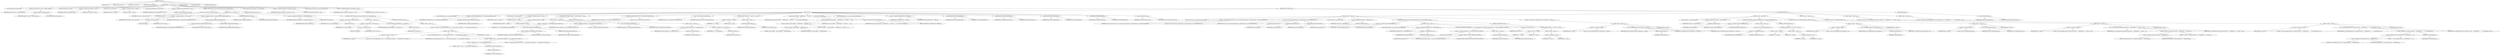 digraph "parse" {  
"385" [label = <(METHOD,parse)<SUB>153</SUB>> ]
"386" [label = <(PARAM,this)<SUB>153</SUB>> ]
"387" [label = <(PARAM,Project project)<SUB>153</SUB>> ]
"388" [label = <(PARAM,Object source)<SUB>153</SUB>> ]
"389" [label = <(PARAM,RootHandler handler)<SUB>153</SUB>> ]
"390" [label = <(BLOCK,&lt;empty&gt;,&lt;empty&gt;)<SUB>154</SUB>> ]
"391" [label = <(LOCAL,AntXMLContext context: ANY)> ]
"392" [label = <(&lt;operator&gt;.assignment,ANY context = handler.context)<SUB>156</SUB>> ]
"393" [label = <(IDENTIFIER,context,ANY context = handler.context)<SUB>156</SUB>> ]
"394" [label = <(&lt;operator&gt;.fieldAccess,handler.context)<SUB>156</SUB>> ]
"395" [label = <(IDENTIFIER,handler,ANY context = handler.context)<SUB>156</SUB>> ]
"396" [label = <(FIELD_IDENTIFIER,context,context)<SUB>156</SUB>> ]
"397" [label = <(LOCAL,File buildFile: java.io.File)> ]
"398" [label = <(&lt;operator&gt;.assignment,File buildFile = null)<SUB>158</SUB>> ]
"399" [label = <(IDENTIFIER,buildFile,File buildFile = null)<SUB>158</SUB>> ]
"400" [label = <(LITERAL,null,File buildFile = null)<SUB>158</SUB>> ]
"401" [label = <(LOCAL,URL url: java.net.URL)> ]
"402" [label = <(&lt;operator&gt;.assignment,URL url = null)<SUB>159</SUB>> ]
"403" [label = <(IDENTIFIER,url,URL url = null)<SUB>159</SUB>> ]
"404" [label = <(LITERAL,null,URL url = null)<SUB>159</SUB>> ]
"405" [label = <(LOCAL,String buildFileName: java.lang.String)> ]
"406" [label = <(&lt;operator&gt;.assignment,String buildFileName = null)<SUB>160</SUB>> ]
"407" [label = <(IDENTIFIER,buildFileName,String buildFileName = null)<SUB>160</SUB>> ]
"408" [label = <(LITERAL,null,String buildFileName = null)<SUB>160</SUB>> ]
"409" [label = <(CONTROL_STRUCTURE,if (source instanceof File),if (source instanceof File))<SUB>162</SUB>> ]
"410" [label = <(&lt;operator&gt;.instanceOf,source instanceof File)<SUB>162</SUB>> ]
"411" [label = <(IDENTIFIER,source,source instanceof File)<SUB>162</SUB>> ]
"412" [label = <(TYPE_REF,File,File)<SUB>162</SUB>> ]
"413" [label = <(BLOCK,&lt;empty&gt;,&lt;empty&gt;)<SUB>162</SUB>> ]
"414" [label = <(&lt;operator&gt;.assignment,buildFile = (File) source)<SUB>163</SUB>> ]
"415" [label = <(IDENTIFIER,buildFile,buildFile = (File) source)<SUB>163</SUB>> ]
"416" [label = <(&lt;operator&gt;.cast,(File) source)<SUB>163</SUB>> ]
"417" [label = <(TYPE_REF,File,File)<SUB>163</SUB>> ]
"418" [label = <(IDENTIFIER,source,(File) source)<SUB>163</SUB>> ]
"419" [label = <(&lt;operator&gt;.assignment,buildFile = normalize(buildFile.getAbsolutePath()))<SUB>164</SUB>> ]
"420" [label = <(IDENTIFIER,buildFile,buildFile = normalize(buildFile.getAbsolutePath()))<SUB>164</SUB>> ]
"421" [label = <(normalize,normalize(buildFile.getAbsolutePath()))<SUB>164</SUB>> ]
"422" [label = <(&lt;operator&gt;.fieldAccess,ProjectHelper2.FILE_UTILS)<SUB>164</SUB>> ]
"423" [label = <(IDENTIFIER,ProjectHelper2,normalize(buildFile.getAbsolutePath()))<SUB>164</SUB>> ]
"424" [label = <(FIELD_IDENTIFIER,FILE_UTILS,FILE_UTILS)<SUB>164</SUB>> ]
"425" [label = <(getAbsolutePath,buildFile.getAbsolutePath())<SUB>164</SUB>> ]
"426" [label = <(IDENTIFIER,buildFile,buildFile.getAbsolutePath())<SUB>164</SUB>> ]
"427" [label = <(setBuildFile,setBuildFile(buildFile))<SUB>165</SUB>> ]
"428" [label = <(IDENTIFIER,context,setBuildFile(buildFile))<SUB>165</SUB>> ]
"429" [label = <(IDENTIFIER,buildFile,setBuildFile(buildFile))<SUB>165</SUB>> ]
"430" [label = <(&lt;operator&gt;.assignment,buildFileName = buildFile.toString())<SUB>166</SUB>> ]
"431" [label = <(IDENTIFIER,buildFileName,buildFileName = buildFile.toString())<SUB>166</SUB>> ]
"432" [label = <(toString,buildFile.toString())<SUB>166</SUB>> ]
"433" [label = <(IDENTIFIER,buildFile,buildFile.toString())<SUB>166</SUB>> ]
"434" [label = <(CONTROL_STRUCTURE,else,else)<SUB>168</SUB>> ]
"435" [label = <(CONTROL_STRUCTURE,if (source instanceof URL),if (source instanceof URL))<SUB>168</SUB>> ]
"436" [label = <(&lt;operator&gt;.instanceOf,source instanceof URL)<SUB>168</SUB>> ]
"437" [label = <(IDENTIFIER,source,source instanceof URL)<SUB>168</SUB>> ]
"438" [label = <(TYPE_REF,URL,URL)<SUB>168</SUB>> ]
"439" [label = <(BLOCK,&lt;empty&gt;,&lt;empty&gt;)<SUB>168</SUB>> ]
"440" [label = <(&lt;operator&gt;.assignment,url = (URL) source)<SUB>169</SUB>> ]
"441" [label = <(IDENTIFIER,url,url = (URL) source)<SUB>169</SUB>> ]
"442" [label = <(&lt;operator&gt;.cast,(URL) source)<SUB>169</SUB>> ]
"443" [label = <(TYPE_REF,URL,URL)<SUB>169</SUB>> ]
"444" [label = <(IDENTIFIER,source,(URL) source)<SUB>169</SUB>> ]
"445" [label = <(&lt;operator&gt;.assignment,buildFileName = url.toString())<SUB>170</SUB>> ]
"446" [label = <(IDENTIFIER,buildFileName,buildFileName = url.toString())<SUB>170</SUB>> ]
"447" [label = <(toString,url.toString())<SUB>170</SUB>> ]
"448" [label = <(IDENTIFIER,url,url.toString())<SUB>170</SUB>> ]
"449" [label = <(CONTROL_STRUCTURE,else,else)<SUB>172</SUB>> ]
"450" [label = <(BLOCK,&lt;empty&gt;,&lt;empty&gt;)<SUB>172</SUB>> ]
"451" [label = <(&lt;operator&gt;.throw,throw new BuildException(&quot;Source &quot; + source.getClass().getName() + &quot; not supported by this plugin&quot;);)<SUB>173</SUB>> ]
"452" [label = <(BLOCK,&lt;empty&gt;,&lt;empty&gt;)<SUB>173</SUB>> ]
"453" [label = <(&lt;operator&gt;.assignment,&lt;empty&gt;)> ]
"454" [label = <(IDENTIFIER,$obj14,&lt;empty&gt;)> ]
"455" [label = <(&lt;operator&gt;.alloc,new BuildException(&quot;Source &quot; + source.getClass().getName() + &quot; not supported by this plugin&quot;))<SUB>173</SUB>> ]
"456" [label = <(&lt;init&gt;,new BuildException(&quot;Source &quot; + source.getClass().getName() + &quot; not supported by this plugin&quot;))<SUB>173</SUB>> ]
"457" [label = <(IDENTIFIER,$obj14,new BuildException(&quot;Source &quot; + source.getClass().getName() + &quot; not supported by this plugin&quot;))> ]
"458" [label = <(&lt;operator&gt;.addition,&quot;Source &quot; + source.getClass().getName() + &quot; not supported by this plugin&quot;)<SUB>173</SUB>> ]
"459" [label = <(&lt;operator&gt;.addition,&quot;Source &quot; + source.getClass().getName())<SUB>173</SUB>> ]
"460" [label = <(LITERAL,&quot;Source &quot;,&quot;Source &quot; + source.getClass().getName())<SUB>173</SUB>> ]
"461" [label = <(getName,source.getClass().getName())<SUB>173</SUB>> ]
"462" [label = <(getClass,source.getClass())<SUB>173</SUB>> ]
"463" [label = <(IDENTIFIER,source,source.getClass())<SUB>173</SUB>> ]
"464" [label = <(LITERAL,&quot; not supported by this plugin&quot;,&quot;Source &quot; + source.getClass().getName() + &quot; not supported by this plugin&quot;)<SUB>174</SUB>> ]
"465" [label = <(IDENTIFIER,$obj14,&lt;empty&gt;)> ]
"27" [label = <(LOCAL,InputStream inputStream: java.io.InputStream)> ]
"466" [label = <(&lt;operator&gt;.assignment,InputStream inputStream = null)<SUB>177</SUB>> ]
"467" [label = <(IDENTIFIER,inputStream,InputStream inputStream = null)<SUB>177</SUB>> ]
"468" [label = <(LITERAL,null,InputStream inputStream = null)<SUB>177</SUB>> ]
"29" [label = <(LOCAL,InputSource inputSource: org.xml.sax.InputSource)> ]
"469" [label = <(&lt;operator&gt;.assignment,InputSource inputSource = null)<SUB>178</SUB>> ]
"470" [label = <(IDENTIFIER,inputSource,InputSource inputSource = null)<SUB>178</SUB>> ]
"471" [label = <(LITERAL,null,InputSource inputSource = null)<SUB>178</SUB>> ]
"472" [label = <(CONTROL_STRUCTURE,try,try)<SUB>181</SUB>> ]
"473" [label = <(BLOCK,try,try)<SUB>181</SUB>> ]
"474" [label = <(LOCAL,XMLReader parser: org.xml.sax.XMLReader)> ]
"475" [label = <(&lt;operator&gt;.assignment,XMLReader parser = getNamespaceXMLReader())<SUB>185</SUB>> ]
"476" [label = <(IDENTIFIER,parser,XMLReader parser = getNamespaceXMLReader())<SUB>185</SUB>> ]
"477" [label = <(getNamespaceXMLReader,getNamespaceXMLReader())<SUB>185</SUB>> ]
"478" [label = <(IDENTIFIER,JAXPUtils,getNamespaceXMLReader())<SUB>185</SUB>> ]
"479" [label = <(LOCAL,String uri: java.lang.String)> ]
"480" [label = <(&lt;operator&gt;.assignment,String uri = null)<SUB>187</SUB>> ]
"481" [label = <(IDENTIFIER,uri,String uri = null)<SUB>187</SUB>> ]
"482" [label = <(LITERAL,null,String uri = null)<SUB>187</SUB>> ]
"483" [label = <(CONTROL_STRUCTURE,if (buildFile != null),if (buildFile != null))<SUB>188</SUB>> ]
"484" [label = <(&lt;operator&gt;.notEquals,buildFile != null)<SUB>188</SUB>> ]
"485" [label = <(IDENTIFIER,buildFile,buildFile != null)<SUB>188</SUB>> ]
"486" [label = <(LITERAL,null,buildFile != null)<SUB>188</SUB>> ]
"487" [label = <(BLOCK,&lt;empty&gt;,&lt;empty&gt;)<SUB>188</SUB>> ]
"488" [label = <(&lt;operator&gt;.assignment,uri = toURI(buildFile.getAbsolutePath()))<SUB>189</SUB>> ]
"489" [label = <(IDENTIFIER,uri,uri = toURI(buildFile.getAbsolutePath()))<SUB>189</SUB>> ]
"490" [label = <(toURI,toURI(buildFile.getAbsolutePath()))<SUB>189</SUB>> ]
"491" [label = <(&lt;operator&gt;.fieldAccess,ProjectHelper2.FILE_UTILS)<SUB>189</SUB>> ]
"492" [label = <(IDENTIFIER,ProjectHelper2,toURI(buildFile.getAbsolutePath()))<SUB>189</SUB>> ]
"493" [label = <(FIELD_IDENTIFIER,FILE_UTILS,FILE_UTILS)<SUB>189</SUB>> ]
"494" [label = <(getAbsolutePath,buildFile.getAbsolutePath())<SUB>189</SUB>> ]
"495" [label = <(IDENTIFIER,buildFile,buildFile.getAbsolutePath())<SUB>189</SUB>> ]
"496" [label = <(&lt;operator&gt;.assignment,inputStream = new FileInputStream(buildFile))<SUB>190</SUB>> ]
"497" [label = <(IDENTIFIER,inputStream,inputStream = new FileInputStream(buildFile))<SUB>190</SUB>> ]
"498" [label = <(&lt;operator&gt;.alloc,new FileInputStream(buildFile))<SUB>190</SUB>> ]
"499" [label = <(&lt;init&gt;,new FileInputStream(buildFile))<SUB>190</SUB>> ]
"26" [label = <(IDENTIFIER,inputStream,new FileInputStream(buildFile))<SUB>190</SUB>> ]
"500" [label = <(IDENTIFIER,buildFile,new FileInputStream(buildFile))<SUB>190</SUB>> ]
"501" [label = <(CONTROL_STRUCTURE,else,else)<SUB>191</SUB>> ]
"502" [label = <(BLOCK,&lt;empty&gt;,&lt;empty&gt;)<SUB>191</SUB>> ]
"503" [label = <(&lt;operator&gt;.assignment,inputStream = url.openStream())<SUB>192</SUB>> ]
"504" [label = <(IDENTIFIER,inputStream,inputStream = url.openStream())<SUB>192</SUB>> ]
"505" [label = <(openStream,url.openStream())<SUB>192</SUB>> ]
"506" [label = <(IDENTIFIER,url,url.openStream())<SUB>192</SUB>> ]
"507" [label = <(&lt;operator&gt;.assignment,uri = url.toString())<SUB>193</SUB>> ]
"508" [label = <(IDENTIFIER,uri,uri = url.toString())<SUB>193</SUB>> ]
"509" [label = <(toString,url.toString())<SUB>193</SUB>> ]
"510" [label = <(IDENTIFIER,url,url.toString())<SUB>193</SUB>> ]
"511" [label = <(&lt;operator&gt;.assignment,inputSource = new InputSource(inputStream))<SUB>196</SUB>> ]
"512" [label = <(IDENTIFIER,inputSource,inputSource = new InputSource(inputStream))<SUB>196</SUB>> ]
"513" [label = <(&lt;operator&gt;.alloc,new InputSource(inputStream))<SUB>196</SUB>> ]
"514" [label = <(&lt;init&gt;,new InputSource(inputStream))<SUB>196</SUB>> ]
"28" [label = <(IDENTIFIER,inputSource,new InputSource(inputStream))<SUB>196</SUB>> ]
"515" [label = <(IDENTIFIER,inputStream,new InputSource(inputStream))<SUB>196</SUB>> ]
"516" [label = <(CONTROL_STRUCTURE,if (uri != null),if (uri != null))<SUB>197</SUB>> ]
"517" [label = <(&lt;operator&gt;.notEquals,uri != null)<SUB>197</SUB>> ]
"518" [label = <(IDENTIFIER,uri,uri != null)<SUB>197</SUB>> ]
"519" [label = <(LITERAL,null,uri != null)<SUB>197</SUB>> ]
"520" [label = <(BLOCK,&lt;empty&gt;,&lt;empty&gt;)<SUB>197</SUB>> ]
"521" [label = <(setSystemId,setSystemId(uri))<SUB>198</SUB>> ]
"522" [label = <(IDENTIFIER,inputSource,setSystemId(uri))<SUB>198</SUB>> ]
"523" [label = <(IDENTIFIER,uri,setSystemId(uri))<SUB>198</SUB>> ]
"524" [label = <(log,log(&quot;parsing buildfile &quot; + buildFileName + &quot; with URI = &quot; + uri, Project.MSG_VERBOSE))<SUB>200</SUB>> ]
"525" [label = <(IDENTIFIER,project,log(&quot;parsing buildfile &quot; + buildFileName + &quot; with URI = &quot; + uri, Project.MSG_VERBOSE))<SUB>200</SUB>> ]
"526" [label = <(&lt;operator&gt;.addition,&quot;parsing buildfile &quot; + buildFileName + &quot; with URI = &quot; + uri)<SUB>200</SUB>> ]
"527" [label = <(&lt;operator&gt;.addition,&quot;parsing buildfile &quot; + buildFileName + &quot; with URI = &quot;)<SUB>200</SUB>> ]
"528" [label = <(&lt;operator&gt;.addition,&quot;parsing buildfile &quot; + buildFileName)<SUB>200</SUB>> ]
"529" [label = <(LITERAL,&quot;parsing buildfile &quot;,&quot;parsing buildfile &quot; + buildFileName)<SUB>200</SUB>> ]
"530" [label = <(IDENTIFIER,buildFileName,&quot;parsing buildfile &quot; + buildFileName)<SUB>200</SUB>> ]
"531" [label = <(LITERAL,&quot; with URI = &quot;,&quot;parsing buildfile &quot; + buildFileName + &quot; with URI = &quot;)<SUB>201</SUB>> ]
"532" [label = <(IDENTIFIER,uri,&quot;parsing buildfile &quot; + buildFileName + &quot; with URI = &quot; + uri)<SUB>201</SUB>> ]
"533" [label = <(&lt;operator&gt;.fieldAccess,Project.MSG_VERBOSE)<SUB>201</SUB>> ]
"534" [label = <(IDENTIFIER,Project,log(&quot;parsing buildfile &quot; + buildFileName + &quot; with URI = &quot; + uri, Project.MSG_VERBOSE))<SUB>201</SUB>> ]
"535" [label = <(FIELD_IDENTIFIER,MSG_VERBOSE,MSG_VERBOSE)<SUB>201</SUB>> ]
"536" [label = <(LOCAL,DefaultHandler hb: org.xml.sax.helpers.DefaultHandler)> ]
"537" [label = <(&lt;operator&gt;.assignment,DefaultHandler hb = handler)<SUB>203</SUB>> ]
"538" [label = <(IDENTIFIER,hb,DefaultHandler hb = handler)<SUB>203</SUB>> ]
"539" [label = <(IDENTIFIER,handler,DefaultHandler hb = handler)<SUB>203</SUB>> ]
"540" [label = <(setContentHandler,setContentHandler(hb))<SUB>205</SUB>> ]
"541" [label = <(IDENTIFIER,parser,setContentHandler(hb))<SUB>205</SUB>> ]
"542" [label = <(IDENTIFIER,hb,setContentHandler(hb))<SUB>205</SUB>> ]
"543" [label = <(setEntityResolver,setEntityResolver(hb))<SUB>206</SUB>> ]
"544" [label = <(IDENTIFIER,parser,setEntityResolver(hb))<SUB>206</SUB>> ]
"545" [label = <(IDENTIFIER,hb,setEntityResolver(hb))<SUB>206</SUB>> ]
"546" [label = <(setErrorHandler,setErrorHandler(hb))<SUB>207</SUB>> ]
"547" [label = <(IDENTIFIER,parser,setErrorHandler(hb))<SUB>207</SUB>> ]
"548" [label = <(IDENTIFIER,hb,setErrorHandler(hb))<SUB>207</SUB>> ]
"549" [label = <(setDTDHandler,setDTDHandler(hb))<SUB>208</SUB>> ]
"550" [label = <(IDENTIFIER,parser,setDTDHandler(hb))<SUB>208</SUB>> ]
"551" [label = <(IDENTIFIER,hb,setDTDHandler(hb))<SUB>208</SUB>> ]
"552" [label = <(parse,parse(inputSource))<SUB>209</SUB>> ]
"553" [label = <(IDENTIFIER,parser,parse(inputSource))<SUB>209</SUB>> ]
"554" [label = <(IDENTIFIER,inputSource,parse(inputSource))<SUB>209</SUB>> ]
"555" [label = <(BLOCK,catch,catch)> ]
"556" [label = <(BLOCK,&lt;empty&gt;,&lt;empty&gt;)<SUB>210</SUB>> ]
"31" [label = <(LOCAL,Location location: org.apache.tools.ant.Location)> ]
"557" [label = <(&lt;operator&gt;.assignment,Location location = new Location(exc.getSystemId(), exc.getLineNumber(), exc.getColumnNumber()))<SUB>211</SUB>> ]
"558" [label = <(IDENTIFIER,location,Location location = new Location(exc.getSystemId(), exc.getLineNumber(), exc.getColumnNumber()))<SUB>211</SUB>> ]
"559" [label = <(&lt;operator&gt;.alloc,new Location(exc.getSystemId(), exc.getLineNumber(), exc.getColumnNumber()))<SUB>211</SUB>> ]
"560" [label = <(&lt;init&gt;,new Location(exc.getSystemId(), exc.getLineNumber(), exc.getColumnNumber()))<SUB>211</SUB>> ]
"30" [label = <(IDENTIFIER,location,new Location(exc.getSystemId(), exc.getLineNumber(), exc.getColumnNumber()))<SUB>211</SUB>> ]
"561" [label = <(getSystemId,getSystemId())<SUB>211</SUB>> ]
"562" [label = <(IDENTIFIER,exc,getSystemId())<SUB>211</SUB>> ]
"563" [label = <(getLineNumber,getLineNumber())<SUB>212</SUB>> ]
"564" [label = <(IDENTIFIER,exc,getLineNumber())<SUB>212</SUB>> ]
"565" [label = <(getColumnNumber,getColumnNumber())<SUB>212</SUB>> ]
"566" [label = <(IDENTIFIER,exc,getColumnNumber())<SUB>212</SUB>> ]
"567" [label = <(LOCAL,Throwable t: java.lang.Throwable)> ]
"568" [label = <(&lt;operator&gt;.assignment,Throwable t = getException())<SUB>214</SUB>> ]
"569" [label = <(IDENTIFIER,t,Throwable t = getException())<SUB>214</SUB>> ]
"570" [label = <(getException,getException())<SUB>214</SUB>> ]
"571" [label = <(IDENTIFIER,exc,getException())<SUB>214</SUB>> ]
"572" [label = <(CONTROL_STRUCTURE,if (t instanceof BuildException),if (t instanceof BuildException))<SUB>215</SUB>> ]
"573" [label = <(&lt;operator&gt;.instanceOf,t instanceof BuildException)<SUB>215</SUB>> ]
"574" [label = <(IDENTIFIER,t,t instanceof BuildException)<SUB>215</SUB>> ]
"575" [label = <(TYPE_REF,BuildException,BuildException)<SUB>215</SUB>> ]
"576" [label = <(BLOCK,&lt;empty&gt;,&lt;empty&gt;)<SUB>215</SUB>> ]
"577" [label = <(LOCAL,BuildException be: org.apache.tools.ant.BuildException)> ]
"578" [label = <(&lt;operator&gt;.assignment,BuildException be = (BuildException) t)<SUB>216</SUB>> ]
"579" [label = <(IDENTIFIER,be,BuildException be = (BuildException) t)<SUB>216</SUB>> ]
"580" [label = <(&lt;operator&gt;.cast,(BuildException) t)<SUB>216</SUB>> ]
"581" [label = <(TYPE_REF,BuildException,BuildException)<SUB>216</SUB>> ]
"582" [label = <(IDENTIFIER,t,(BuildException) t)<SUB>216</SUB>> ]
"583" [label = <(CONTROL_STRUCTURE,if (be.getLocation() == Location.UNKNOWN_LOCATION),if (be.getLocation() == Location.UNKNOWN_LOCATION))<SUB>217</SUB>> ]
"584" [label = <(&lt;operator&gt;.equals,be.getLocation() == Location.UNKNOWN_LOCATION)<SUB>217</SUB>> ]
"585" [label = <(getLocation,getLocation())<SUB>217</SUB>> ]
"586" [label = <(IDENTIFIER,be,getLocation())<SUB>217</SUB>> ]
"587" [label = <(&lt;operator&gt;.fieldAccess,Location.UNKNOWN_LOCATION)<SUB>217</SUB>> ]
"588" [label = <(IDENTIFIER,Location,be.getLocation() == Location.UNKNOWN_LOCATION)<SUB>217</SUB>> ]
"589" [label = <(FIELD_IDENTIFIER,UNKNOWN_LOCATION,UNKNOWN_LOCATION)<SUB>217</SUB>> ]
"590" [label = <(BLOCK,&lt;empty&gt;,&lt;empty&gt;)<SUB>217</SUB>> ]
"591" [label = <(setLocation,setLocation(location))<SUB>218</SUB>> ]
"592" [label = <(IDENTIFIER,be,setLocation(location))<SUB>218</SUB>> ]
"593" [label = <(IDENTIFIER,location,setLocation(location))<SUB>218</SUB>> ]
"594" [label = <(&lt;operator&gt;.throw,throw be;)<SUB>220</SUB>> ]
"595" [label = <(IDENTIFIER,be,throw be;)<SUB>220</SUB>> ]
"596" [label = <(CONTROL_STRUCTURE,else,else)<SUB>221</SUB>> ]
"597" [label = <(CONTROL_STRUCTURE,if (t == null),if (t == null))<SUB>221</SUB>> ]
"598" [label = <(&lt;operator&gt;.equals,t == null)<SUB>221</SUB>> ]
"599" [label = <(IDENTIFIER,t,t == null)<SUB>221</SUB>> ]
"600" [label = <(LITERAL,null,t == null)<SUB>221</SUB>> ]
"601" [label = <(BLOCK,&lt;empty&gt;,&lt;empty&gt;)<SUB>221</SUB>> ]
"602" [label = <(&lt;operator&gt;.assignment,t = exc)<SUB>222</SUB>> ]
"603" [label = <(IDENTIFIER,t,t = exc)<SUB>222</SUB>> ]
"604" [label = <(IDENTIFIER,exc,t = exc)<SUB>222</SUB>> ]
"605" [label = <(&lt;operator&gt;.throw,throw new BuildException(exc.getMessage(), t, location);)<SUB>225</SUB>> ]
"606" [label = <(BLOCK,&lt;empty&gt;,&lt;empty&gt;)<SUB>225</SUB>> ]
"607" [label = <(&lt;operator&gt;.assignment,&lt;empty&gt;)> ]
"608" [label = <(IDENTIFIER,$obj18,&lt;empty&gt;)> ]
"609" [label = <(&lt;operator&gt;.alloc,new BuildException(exc.getMessage(), t, location))<SUB>225</SUB>> ]
"610" [label = <(&lt;init&gt;,new BuildException(exc.getMessage(), t, location))<SUB>225</SUB>> ]
"611" [label = <(IDENTIFIER,$obj18,new BuildException(exc.getMessage(), t, location))> ]
"612" [label = <(getMessage,getMessage())<SUB>225</SUB>> ]
"613" [label = <(IDENTIFIER,exc,getMessage())<SUB>225</SUB>> ]
"614" [label = <(IDENTIFIER,t,new BuildException(exc.getMessage(), t, location))<SUB>225</SUB>> ]
"615" [label = <(IDENTIFIER,location,new BuildException(exc.getMessage(), t, location))<SUB>225</SUB>> ]
"616" [label = <(IDENTIFIER,$obj18,&lt;empty&gt;)> ]
"617" [label = <(BLOCK,&lt;empty&gt;,&lt;empty&gt;)<SUB>226</SUB>> ]
"618" [label = <(LOCAL,Throwable t: java.lang.Throwable)> ]
"619" [label = <(&lt;operator&gt;.assignment,Throwable t = getException())<SUB>227</SUB>> ]
"620" [label = <(IDENTIFIER,t,Throwable t = getException())<SUB>227</SUB>> ]
"621" [label = <(getException,getException())<SUB>227</SUB>> ]
"622" [label = <(IDENTIFIER,exc,getException())<SUB>227</SUB>> ]
"623" [label = <(CONTROL_STRUCTURE,if (t instanceof BuildException),if (t instanceof BuildException))<SUB>228</SUB>> ]
"624" [label = <(&lt;operator&gt;.instanceOf,t instanceof BuildException)<SUB>228</SUB>> ]
"625" [label = <(IDENTIFIER,t,t instanceof BuildException)<SUB>228</SUB>> ]
"626" [label = <(TYPE_REF,BuildException,BuildException)<SUB>228</SUB>> ]
"627" [label = <(BLOCK,&lt;empty&gt;,&lt;empty&gt;)<SUB>228</SUB>> ]
"628" [label = <(&lt;operator&gt;.throw,throw (BuildException) t;)<SUB>229</SUB>> ]
"629" [label = <(&lt;operator&gt;.cast,(BuildException) t)<SUB>229</SUB>> ]
"630" [label = <(TYPE_REF,BuildException,BuildException)<SUB>229</SUB>> ]
"631" [label = <(IDENTIFIER,t,(BuildException) t)<SUB>229</SUB>> ]
"632" [label = <(CONTROL_STRUCTURE,else,else)<SUB>230</SUB>> ]
"633" [label = <(CONTROL_STRUCTURE,if (t == null),if (t == null))<SUB>230</SUB>> ]
"634" [label = <(&lt;operator&gt;.equals,t == null)<SUB>230</SUB>> ]
"635" [label = <(IDENTIFIER,t,t == null)<SUB>230</SUB>> ]
"636" [label = <(LITERAL,null,t == null)<SUB>230</SUB>> ]
"637" [label = <(BLOCK,&lt;empty&gt;,&lt;empty&gt;)<SUB>230</SUB>> ]
"638" [label = <(&lt;operator&gt;.assignment,t = exc)<SUB>231</SUB>> ]
"639" [label = <(IDENTIFIER,t,t = exc)<SUB>231</SUB>> ]
"640" [label = <(IDENTIFIER,exc,t = exc)<SUB>231</SUB>> ]
"641" [label = <(&lt;operator&gt;.throw,throw new BuildException(exc.getMessage(), t);)<SUB>233</SUB>> ]
"642" [label = <(BLOCK,&lt;empty&gt;,&lt;empty&gt;)<SUB>233</SUB>> ]
"643" [label = <(&lt;operator&gt;.assignment,&lt;empty&gt;)> ]
"644" [label = <(IDENTIFIER,$obj19,&lt;empty&gt;)> ]
"645" [label = <(&lt;operator&gt;.alloc,new BuildException(exc.getMessage(), t))<SUB>233</SUB>> ]
"646" [label = <(&lt;init&gt;,new BuildException(exc.getMessage(), t))<SUB>233</SUB>> ]
"647" [label = <(IDENTIFIER,$obj19,new BuildException(exc.getMessage(), t))> ]
"648" [label = <(getMessage,getMessage())<SUB>233</SUB>> ]
"649" [label = <(IDENTIFIER,exc,getMessage())<SUB>233</SUB>> ]
"650" [label = <(IDENTIFIER,t,new BuildException(exc.getMessage(), t))<SUB>233</SUB>> ]
"651" [label = <(IDENTIFIER,$obj19,&lt;empty&gt;)> ]
"652" [label = <(BLOCK,&lt;empty&gt;,&lt;empty&gt;)<SUB>234</SUB>> ]
"653" [label = <(&lt;operator&gt;.throw,throw new BuildException(exc);)<SUB>235</SUB>> ]
"654" [label = <(BLOCK,&lt;empty&gt;,&lt;empty&gt;)<SUB>235</SUB>> ]
"655" [label = <(&lt;operator&gt;.assignment,&lt;empty&gt;)> ]
"656" [label = <(IDENTIFIER,$obj20,&lt;empty&gt;)> ]
"657" [label = <(&lt;operator&gt;.alloc,new BuildException(exc))<SUB>235</SUB>> ]
"658" [label = <(&lt;init&gt;,new BuildException(exc))<SUB>235</SUB>> ]
"659" [label = <(IDENTIFIER,$obj20,new BuildException(exc))> ]
"660" [label = <(IDENTIFIER,exc,new BuildException(exc))<SUB>235</SUB>> ]
"661" [label = <(IDENTIFIER,$obj20,&lt;empty&gt;)> ]
"662" [label = <(BLOCK,&lt;empty&gt;,&lt;empty&gt;)<SUB>236</SUB>> ]
"663" [label = <(&lt;operator&gt;.throw,throw new BuildException(&quot;Encoding of project file &quot; + buildFileName + &quot; is invalid.&quot;, exc);)<SUB>237</SUB>> ]
"664" [label = <(BLOCK,&lt;empty&gt;,&lt;empty&gt;)<SUB>237</SUB>> ]
"665" [label = <(&lt;operator&gt;.assignment,&lt;empty&gt;)> ]
"666" [label = <(IDENTIFIER,$obj21,&lt;empty&gt;)> ]
"667" [label = <(&lt;operator&gt;.alloc,new BuildException(&quot;Encoding of project file &quot; + buildFileName + &quot; is invalid.&quot;, exc))<SUB>237</SUB>> ]
"668" [label = <(&lt;init&gt;,new BuildException(&quot;Encoding of project file &quot; + buildFileName + &quot; is invalid.&quot;, exc))<SUB>237</SUB>> ]
"669" [label = <(IDENTIFIER,$obj21,new BuildException(&quot;Encoding of project file &quot; + buildFileName + &quot; is invalid.&quot;, exc))> ]
"670" [label = <(&lt;operator&gt;.addition,&quot;Encoding of project file &quot; + buildFileName + &quot; is invalid.&quot;)<SUB>237</SUB>> ]
"671" [label = <(&lt;operator&gt;.addition,&quot;Encoding of project file &quot; + buildFileName)<SUB>237</SUB>> ]
"672" [label = <(LITERAL,&quot;Encoding of project file &quot;,&quot;Encoding of project file &quot; + buildFileName)<SUB>237</SUB>> ]
"673" [label = <(IDENTIFIER,buildFileName,&quot;Encoding of project file &quot; + buildFileName)<SUB>238</SUB>> ]
"674" [label = <(LITERAL,&quot; is invalid.&quot;,&quot;Encoding of project file &quot; + buildFileName + &quot; is invalid.&quot;)<SUB>238</SUB>> ]
"675" [label = <(IDENTIFIER,exc,new BuildException(&quot;Encoding of project file &quot; + buildFileName + &quot; is invalid.&quot;, exc))<SUB>239</SUB>> ]
"676" [label = <(IDENTIFIER,$obj21,&lt;empty&gt;)> ]
"677" [label = <(BLOCK,&lt;empty&gt;,&lt;empty&gt;)<SUB>240</SUB>> ]
"678" [label = <(&lt;operator&gt;.throw,throw new BuildException(&quot;Error reading project file &quot; + buildFileName + &quot;: &quot; + exc.getMessage(), exc);)<SUB>241</SUB>> ]
"679" [label = <(BLOCK,&lt;empty&gt;,&lt;empty&gt;)<SUB>241</SUB>> ]
"680" [label = <(&lt;operator&gt;.assignment,&lt;empty&gt;)> ]
"681" [label = <(IDENTIFIER,$obj22,&lt;empty&gt;)> ]
"682" [label = <(&lt;operator&gt;.alloc,new BuildException(&quot;Error reading project file &quot; + buildFileName + &quot;: &quot; + exc.getMessage(), exc))<SUB>241</SUB>> ]
"683" [label = <(&lt;init&gt;,new BuildException(&quot;Error reading project file &quot; + buildFileName + &quot;: &quot; + exc.getMessage(), exc))<SUB>241</SUB>> ]
"684" [label = <(IDENTIFIER,$obj22,new BuildException(&quot;Error reading project file &quot; + buildFileName + &quot;: &quot; + exc.getMessage(), exc))> ]
"685" [label = <(&lt;operator&gt;.addition,&quot;Error reading project file &quot; + buildFileName + &quot;: &quot; + exc.getMessage())<SUB>241</SUB>> ]
"686" [label = <(&lt;operator&gt;.addition,&quot;Error reading project file &quot; + buildFileName + &quot;: &quot;)<SUB>241</SUB>> ]
"687" [label = <(&lt;operator&gt;.addition,&quot;Error reading project file &quot; + buildFileName)<SUB>241</SUB>> ]
"688" [label = <(LITERAL,&quot;Error reading project file &quot;,&quot;Error reading project file &quot; + buildFileName)<SUB>241</SUB>> ]
"689" [label = <(IDENTIFIER,buildFileName,&quot;Error reading project file &quot; + buildFileName)<SUB>242</SUB>> ]
"690" [label = <(LITERAL,&quot;: &quot;,&quot;Error reading project file &quot; + buildFileName + &quot;: &quot;)<SUB>242</SUB>> ]
"691" [label = <(getMessage,exc.getMessage())<SUB>242</SUB>> ]
"692" [label = <(IDENTIFIER,exc,exc.getMessage())<SUB>242</SUB>> ]
"693" [label = <(IDENTIFIER,exc,new BuildException(&quot;Error reading project file &quot; + buildFileName + &quot;: &quot; + exc.getMessage(), exc))<SUB>243</SUB>> ]
"694" [label = <(IDENTIFIER,$obj22,&lt;empty&gt;)> ]
"695" [label = <(BLOCK,finally,finally)<SUB>244</SUB>> ]
"696" [label = <(close,close(inputStream))<SUB>245</SUB>> ]
"697" [label = <(IDENTIFIER,FileUtils,close(inputStream))<SUB>245</SUB>> ]
"698" [label = <(IDENTIFIER,inputStream,close(inputStream))<SUB>245</SUB>> ]
"699" [label = <(MODIFIER,PUBLIC)> ]
"700" [label = <(MODIFIER,VIRTUAL)> ]
"701" [label = <(METHOD_RETURN,void)<SUB>153</SUB>> ]
  "385" -> "386" 
  "385" -> "387" 
  "385" -> "388" 
  "385" -> "389" 
  "385" -> "390" 
  "385" -> "699" 
  "385" -> "700" 
  "385" -> "701" 
  "390" -> "391" 
  "390" -> "392" 
  "390" -> "397" 
  "390" -> "398" 
  "390" -> "401" 
  "390" -> "402" 
  "390" -> "405" 
  "390" -> "406" 
  "390" -> "409" 
  "390" -> "27" 
  "390" -> "466" 
  "390" -> "29" 
  "390" -> "469" 
  "390" -> "472" 
  "392" -> "393" 
  "392" -> "394" 
  "394" -> "395" 
  "394" -> "396" 
  "398" -> "399" 
  "398" -> "400" 
  "402" -> "403" 
  "402" -> "404" 
  "406" -> "407" 
  "406" -> "408" 
  "409" -> "410" 
  "409" -> "413" 
  "409" -> "434" 
  "410" -> "411" 
  "410" -> "412" 
  "413" -> "414" 
  "413" -> "419" 
  "413" -> "427" 
  "413" -> "430" 
  "414" -> "415" 
  "414" -> "416" 
  "416" -> "417" 
  "416" -> "418" 
  "419" -> "420" 
  "419" -> "421" 
  "421" -> "422" 
  "421" -> "425" 
  "422" -> "423" 
  "422" -> "424" 
  "425" -> "426" 
  "427" -> "428" 
  "427" -> "429" 
  "430" -> "431" 
  "430" -> "432" 
  "432" -> "433" 
  "434" -> "435" 
  "435" -> "436" 
  "435" -> "439" 
  "435" -> "449" 
  "436" -> "437" 
  "436" -> "438" 
  "439" -> "440" 
  "439" -> "445" 
  "440" -> "441" 
  "440" -> "442" 
  "442" -> "443" 
  "442" -> "444" 
  "445" -> "446" 
  "445" -> "447" 
  "447" -> "448" 
  "449" -> "450" 
  "450" -> "451" 
  "451" -> "452" 
  "452" -> "453" 
  "452" -> "456" 
  "452" -> "465" 
  "453" -> "454" 
  "453" -> "455" 
  "456" -> "457" 
  "456" -> "458" 
  "458" -> "459" 
  "458" -> "464" 
  "459" -> "460" 
  "459" -> "461" 
  "461" -> "462" 
  "462" -> "463" 
  "466" -> "467" 
  "466" -> "468" 
  "469" -> "470" 
  "469" -> "471" 
  "472" -> "473" 
  "472" -> "555" 
  "472" -> "695" 
  "473" -> "474" 
  "473" -> "475" 
  "473" -> "479" 
  "473" -> "480" 
  "473" -> "483" 
  "473" -> "511" 
  "473" -> "514" 
  "473" -> "516" 
  "473" -> "524" 
  "473" -> "536" 
  "473" -> "537" 
  "473" -> "540" 
  "473" -> "543" 
  "473" -> "546" 
  "473" -> "549" 
  "473" -> "552" 
  "475" -> "476" 
  "475" -> "477" 
  "477" -> "478" 
  "480" -> "481" 
  "480" -> "482" 
  "483" -> "484" 
  "483" -> "487" 
  "483" -> "501" 
  "484" -> "485" 
  "484" -> "486" 
  "487" -> "488" 
  "487" -> "496" 
  "487" -> "499" 
  "488" -> "489" 
  "488" -> "490" 
  "490" -> "491" 
  "490" -> "494" 
  "491" -> "492" 
  "491" -> "493" 
  "494" -> "495" 
  "496" -> "497" 
  "496" -> "498" 
  "499" -> "26" 
  "499" -> "500" 
  "501" -> "502" 
  "502" -> "503" 
  "502" -> "507" 
  "503" -> "504" 
  "503" -> "505" 
  "505" -> "506" 
  "507" -> "508" 
  "507" -> "509" 
  "509" -> "510" 
  "511" -> "512" 
  "511" -> "513" 
  "514" -> "28" 
  "514" -> "515" 
  "516" -> "517" 
  "516" -> "520" 
  "517" -> "518" 
  "517" -> "519" 
  "520" -> "521" 
  "521" -> "522" 
  "521" -> "523" 
  "524" -> "525" 
  "524" -> "526" 
  "524" -> "533" 
  "526" -> "527" 
  "526" -> "532" 
  "527" -> "528" 
  "527" -> "531" 
  "528" -> "529" 
  "528" -> "530" 
  "533" -> "534" 
  "533" -> "535" 
  "537" -> "538" 
  "537" -> "539" 
  "540" -> "541" 
  "540" -> "542" 
  "543" -> "544" 
  "543" -> "545" 
  "546" -> "547" 
  "546" -> "548" 
  "549" -> "550" 
  "549" -> "551" 
  "552" -> "553" 
  "552" -> "554" 
  "555" -> "556" 
  "555" -> "617" 
  "555" -> "652" 
  "555" -> "662" 
  "555" -> "677" 
  "556" -> "31" 
  "556" -> "557" 
  "556" -> "560" 
  "556" -> "567" 
  "556" -> "568" 
  "556" -> "572" 
  "556" -> "605" 
  "557" -> "558" 
  "557" -> "559" 
  "560" -> "30" 
  "560" -> "561" 
  "560" -> "563" 
  "560" -> "565" 
  "561" -> "562" 
  "563" -> "564" 
  "565" -> "566" 
  "568" -> "569" 
  "568" -> "570" 
  "570" -> "571" 
  "572" -> "573" 
  "572" -> "576" 
  "572" -> "596" 
  "573" -> "574" 
  "573" -> "575" 
  "576" -> "577" 
  "576" -> "578" 
  "576" -> "583" 
  "576" -> "594" 
  "578" -> "579" 
  "578" -> "580" 
  "580" -> "581" 
  "580" -> "582" 
  "583" -> "584" 
  "583" -> "590" 
  "584" -> "585" 
  "584" -> "587" 
  "585" -> "586" 
  "587" -> "588" 
  "587" -> "589" 
  "590" -> "591" 
  "591" -> "592" 
  "591" -> "593" 
  "594" -> "595" 
  "596" -> "597" 
  "597" -> "598" 
  "597" -> "601" 
  "598" -> "599" 
  "598" -> "600" 
  "601" -> "602" 
  "602" -> "603" 
  "602" -> "604" 
  "605" -> "606" 
  "606" -> "607" 
  "606" -> "610" 
  "606" -> "616" 
  "607" -> "608" 
  "607" -> "609" 
  "610" -> "611" 
  "610" -> "612" 
  "610" -> "614" 
  "610" -> "615" 
  "612" -> "613" 
  "617" -> "618" 
  "617" -> "619" 
  "617" -> "623" 
  "617" -> "641" 
  "619" -> "620" 
  "619" -> "621" 
  "621" -> "622" 
  "623" -> "624" 
  "623" -> "627" 
  "623" -> "632" 
  "624" -> "625" 
  "624" -> "626" 
  "627" -> "628" 
  "628" -> "629" 
  "629" -> "630" 
  "629" -> "631" 
  "632" -> "633" 
  "633" -> "634" 
  "633" -> "637" 
  "634" -> "635" 
  "634" -> "636" 
  "637" -> "638" 
  "638" -> "639" 
  "638" -> "640" 
  "641" -> "642" 
  "642" -> "643" 
  "642" -> "646" 
  "642" -> "651" 
  "643" -> "644" 
  "643" -> "645" 
  "646" -> "647" 
  "646" -> "648" 
  "646" -> "650" 
  "648" -> "649" 
  "652" -> "653" 
  "653" -> "654" 
  "654" -> "655" 
  "654" -> "658" 
  "654" -> "661" 
  "655" -> "656" 
  "655" -> "657" 
  "658" -> "659" 
  "658" -> "660" 
  "662" -> "663" 
  "663" -> "664" 
  "664" -> "665" 
  "664" -> "668" 
  "664" -> "676" 
  "665" -> "666" 
  "665" -> "667" 
  "668" -> "669" 
  "668" -> "670" 
  "668" -> "675" 
  "670" -> "671" 
  "670" -> "674" 
  "671" -> "672" 
  "671" -> "673" 
  "677" -> "678" 
  "678" -> "679" 
  "679" -> "680" 
  "679" -> "683" 
  "679" -> "694" 
  "680" -> "681" 
  "680" -> "682" 
  "683" -> "684" 
  "683" -> "685" 
  "683" -> "693" 
  "685" -> "686" 
  "685" -> "691" 
  "686" -> "687" 
  "686" -> "690" 
  "687" -> "688" 
  "687" -> "689" 
  "691" -> "692" 
  "695" -> "696" 
  "696" -> "697" 
  "696" -> "698" 
}
